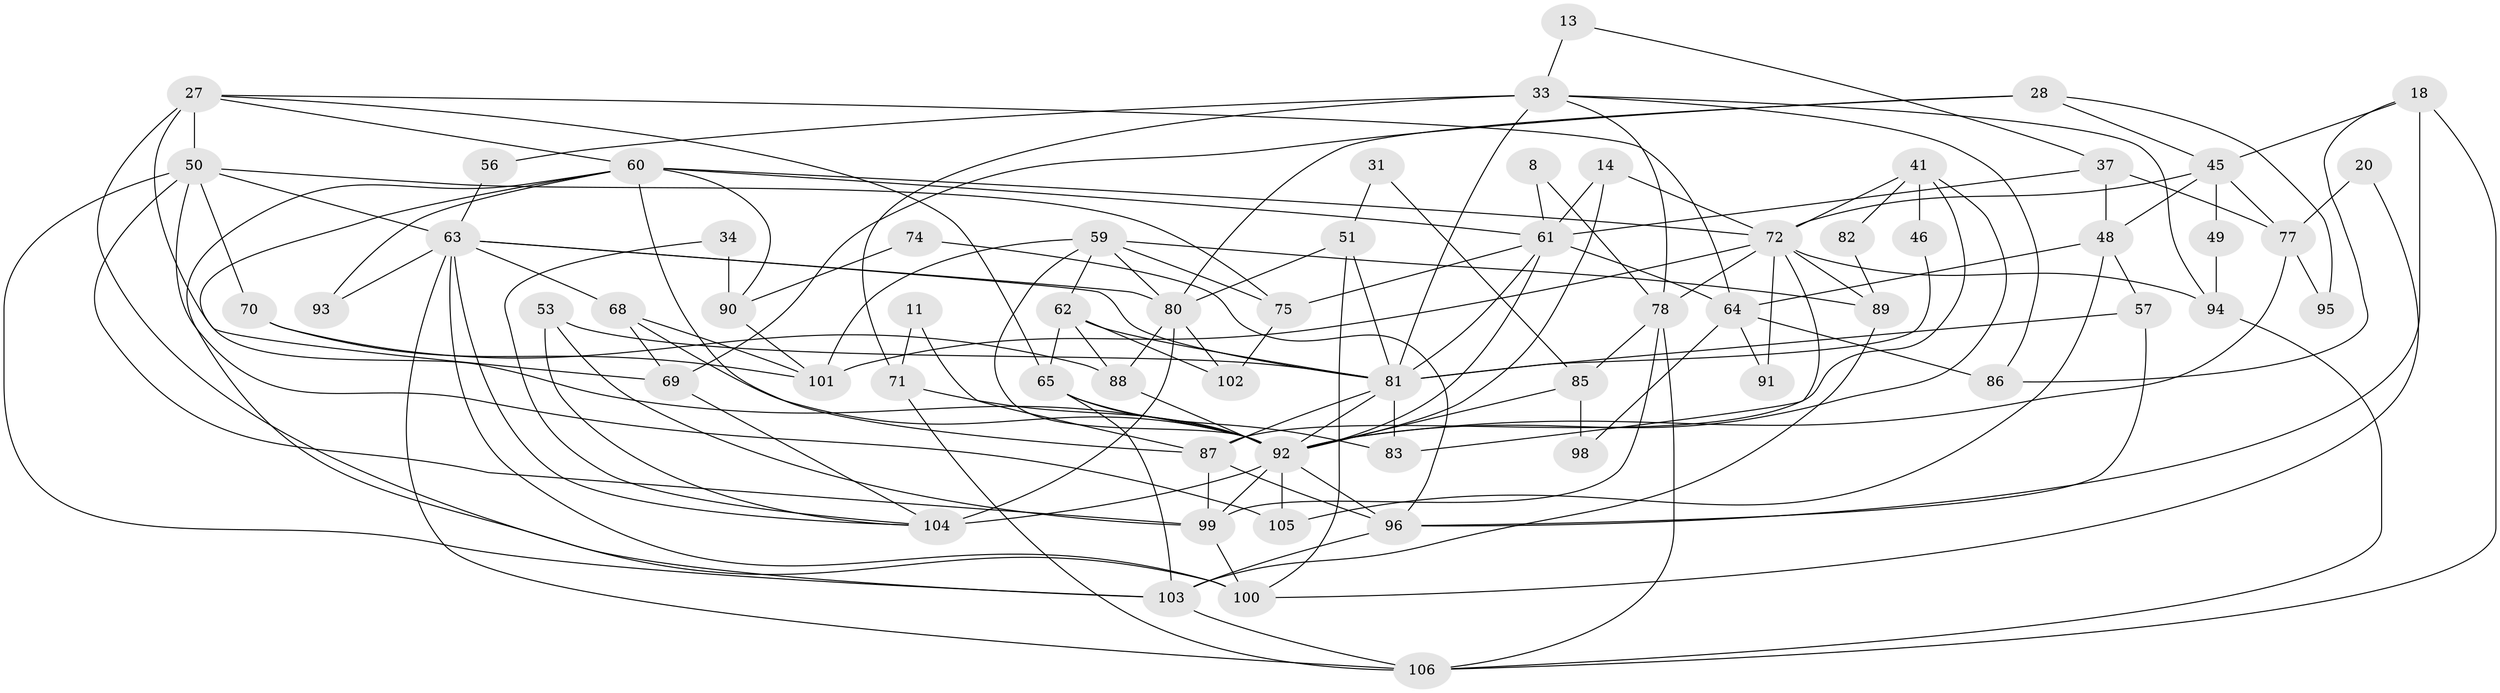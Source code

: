 // original degree distribution, {6: 0.1509433962264151, 4: 0.3490566037735849, 5: 0.10377358490566038, 7: 0.04716981132075472, 2: 0.19811320754716982, 3: 0.1509433962264151}
// Generated by graph-tools (version 1.1) at 2025/54/03/04/25 21:54:08]
// undirected, 63 vertices, 145 edges
graph export_dot {
graph [start="1"]
  node [color=gray90,style=filled];
  8;
  11;
  13;
  14;
  18 [super="+16"];
  20;
  27 [super="+5+19"];
  28;
  31;
  33 [super="+4"];
  34;
  37;
  41;
  45;
  46;
  48 [super="+9"];
  49;
  50 [super="+40"];
  51;
  53 [super="+15"];
  56;
  57;
  59;
  60 [super="+58+7"];
  61 [super="+32"];
  62;
  63 [super="+55+35"];
  64;
  65 [super="+23"];
  68;
  69;
  70;
  71;
  72 [super="+22+44"];
  74;
  75;
  77 [super="+26"];
  78 [super="+3"];
  80 [super="+73"];
  81 [super="+29+38+39+36"];
  82;
  83;
  85 [super="+2"];
  86;
  87 [super="+10+67"];
  88;
  89;
  90;
  91;
  92 [super="+84+52+54"];
  93;
  94;
  95;
  96 [super="+42"];
  98;
  99 [super="+79"];
  100 [super="+97"];
  101 [super="+25"];
  102;
  103;
  104 [super="+66+76"];
  105;
  106;
  8 -- 61;
  8 -- 78;
  11 -- 87;
  11 -- 71;
  13 -- 37;
  13 -- 33;
  14 -- 61;
  14 -- 72;
  14 -- 92;
  18 -- 106;
  18 -- 45;
  18 -- 86;
  18 -- 96 [weight=2];
  20 -- 77;
  20 -- 100;
  27 -- 64;
  27 -- 60 [weight=2];
  27 -- 69;
  27 -- 50 [weight=2];
  27 -- 65;
  27 -- 100 [weight=2];
  28 -- 80;
  28 -- 45;
  28 -- 69;
  28 -- 95;
  31 -- 51;
  31 -- 85;
  33 -- 86;
  33 -- 71;
  33 -- 56;
  33 -- 94;
  33 -- 78;
  33 -- 81 [weight=2];
  34 -- 90;
  34 -- 104;
  37 -- 77;
  37 -- 61;
  37 -- 48;
  41 -- 46;
  41 -- 82;
  41 -- 72;
  41 -- 87;
  41 -- 92;
  45 -- 72;
  45 -- 48;
  45 -- 49;
  45 -- 77 [weight=2];
  46 -- 81;
  48 -- 105 [weight=2];
  48 -- 64;
  48 -- 57;
  49 -- 94;
  50 -- 99;
  50 -- 70;
  50 -- 103;
  50 -- 105;
  50 -- 75;
  50 -- 63;
  51 -- 80 [weight=2];
  51 -- 100;
  51 -- 81 [weight=2];
  53 -- 104;
  53 -- 99;
  53 -- 81;
  56 -- 63;
  57 -- 96;
  57 -- 81;
  59 -- 80;
  59 -- 89;
  59 -- 62;
  59 -- 75;
  59 -- 92;
  59 -- 101;
  60 -- 61 [weight=2];
  60 -- 103;
  60 -- 93;
  60 -- 87;
  60 -- 92 [weight=2];
  60 -- 72 [weight=2];
  60 -- 90;
  61 -- 64;
  61 -- 75;
  61 -- 81;
  61 -- 92;
  62 -- 88;
  62 -- 65;
  62 -- 102;
  62 -- 81;
  63 -- 68;
  63 -- 80;
  63 -- 93;
  63 -- 100;
  63 -- 104 [weight=2];
  63 -- 81 [weight=2];
  63 -- 106;
  64 -- 86;
  64 -- 91;
  64 -- 98;
  65 -- 103;
  65 -- 92;
  65 -- 83;
  68 -- 69;
  68 -- 101;
  68 -- 92;
  69 -- 104;
  70 -- 88;
  70 -- 101;
  71 -- 92;
  71 -- 106;
  72 -- 78 [weight=2];
  72 -- 83;
  72 -- 89;
  72 -- 91;
  72 -- 94;
  72 -- 101;
  74 -- 90;
  74 -- 96;
  75 -- 102;
  77 -- 95;
  77 -- 92;
  78 -- 85;
  78 -- 106;
  78 -- 99;
  80 -- 102 [weight=2];
  80 -- 104 [weight=2];
  80 -- 88;
  81 -- 92 [weight=2];
  81 -- 83;
  81 -- 87;
  82 -- 89;
  85 -- 98;
  85 -- 92 [weight=2];
  87 -- 96 [weight=2];
  87 -- 99 [weight=2];
  88 -- 92;
  89 -- 103;
  90 -- 101;
  92 -- 104 [weight=3];
  92 -- 99;
  92 -- 105;
  92 -- 96 [weight=2];
  94 -- 106;
  96 -- 103;
  99 -- 100;
  103 -- 106;
}
